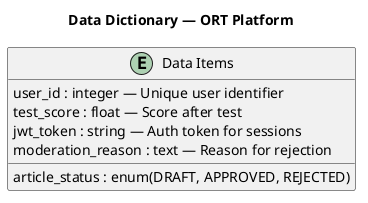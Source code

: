 @startuml
title Data Dictionary — ORT Platform

entity "Data Items" as DD {
  user_id : integer — Unique user identifier
  article_status : enum(DRAFT, APPROVED, REJECTED)
  test_score : float — Score after test
  jwt_token : string — Auth token for sessions
  moderation_reason : text — Reason for rejection
}

@enduml
